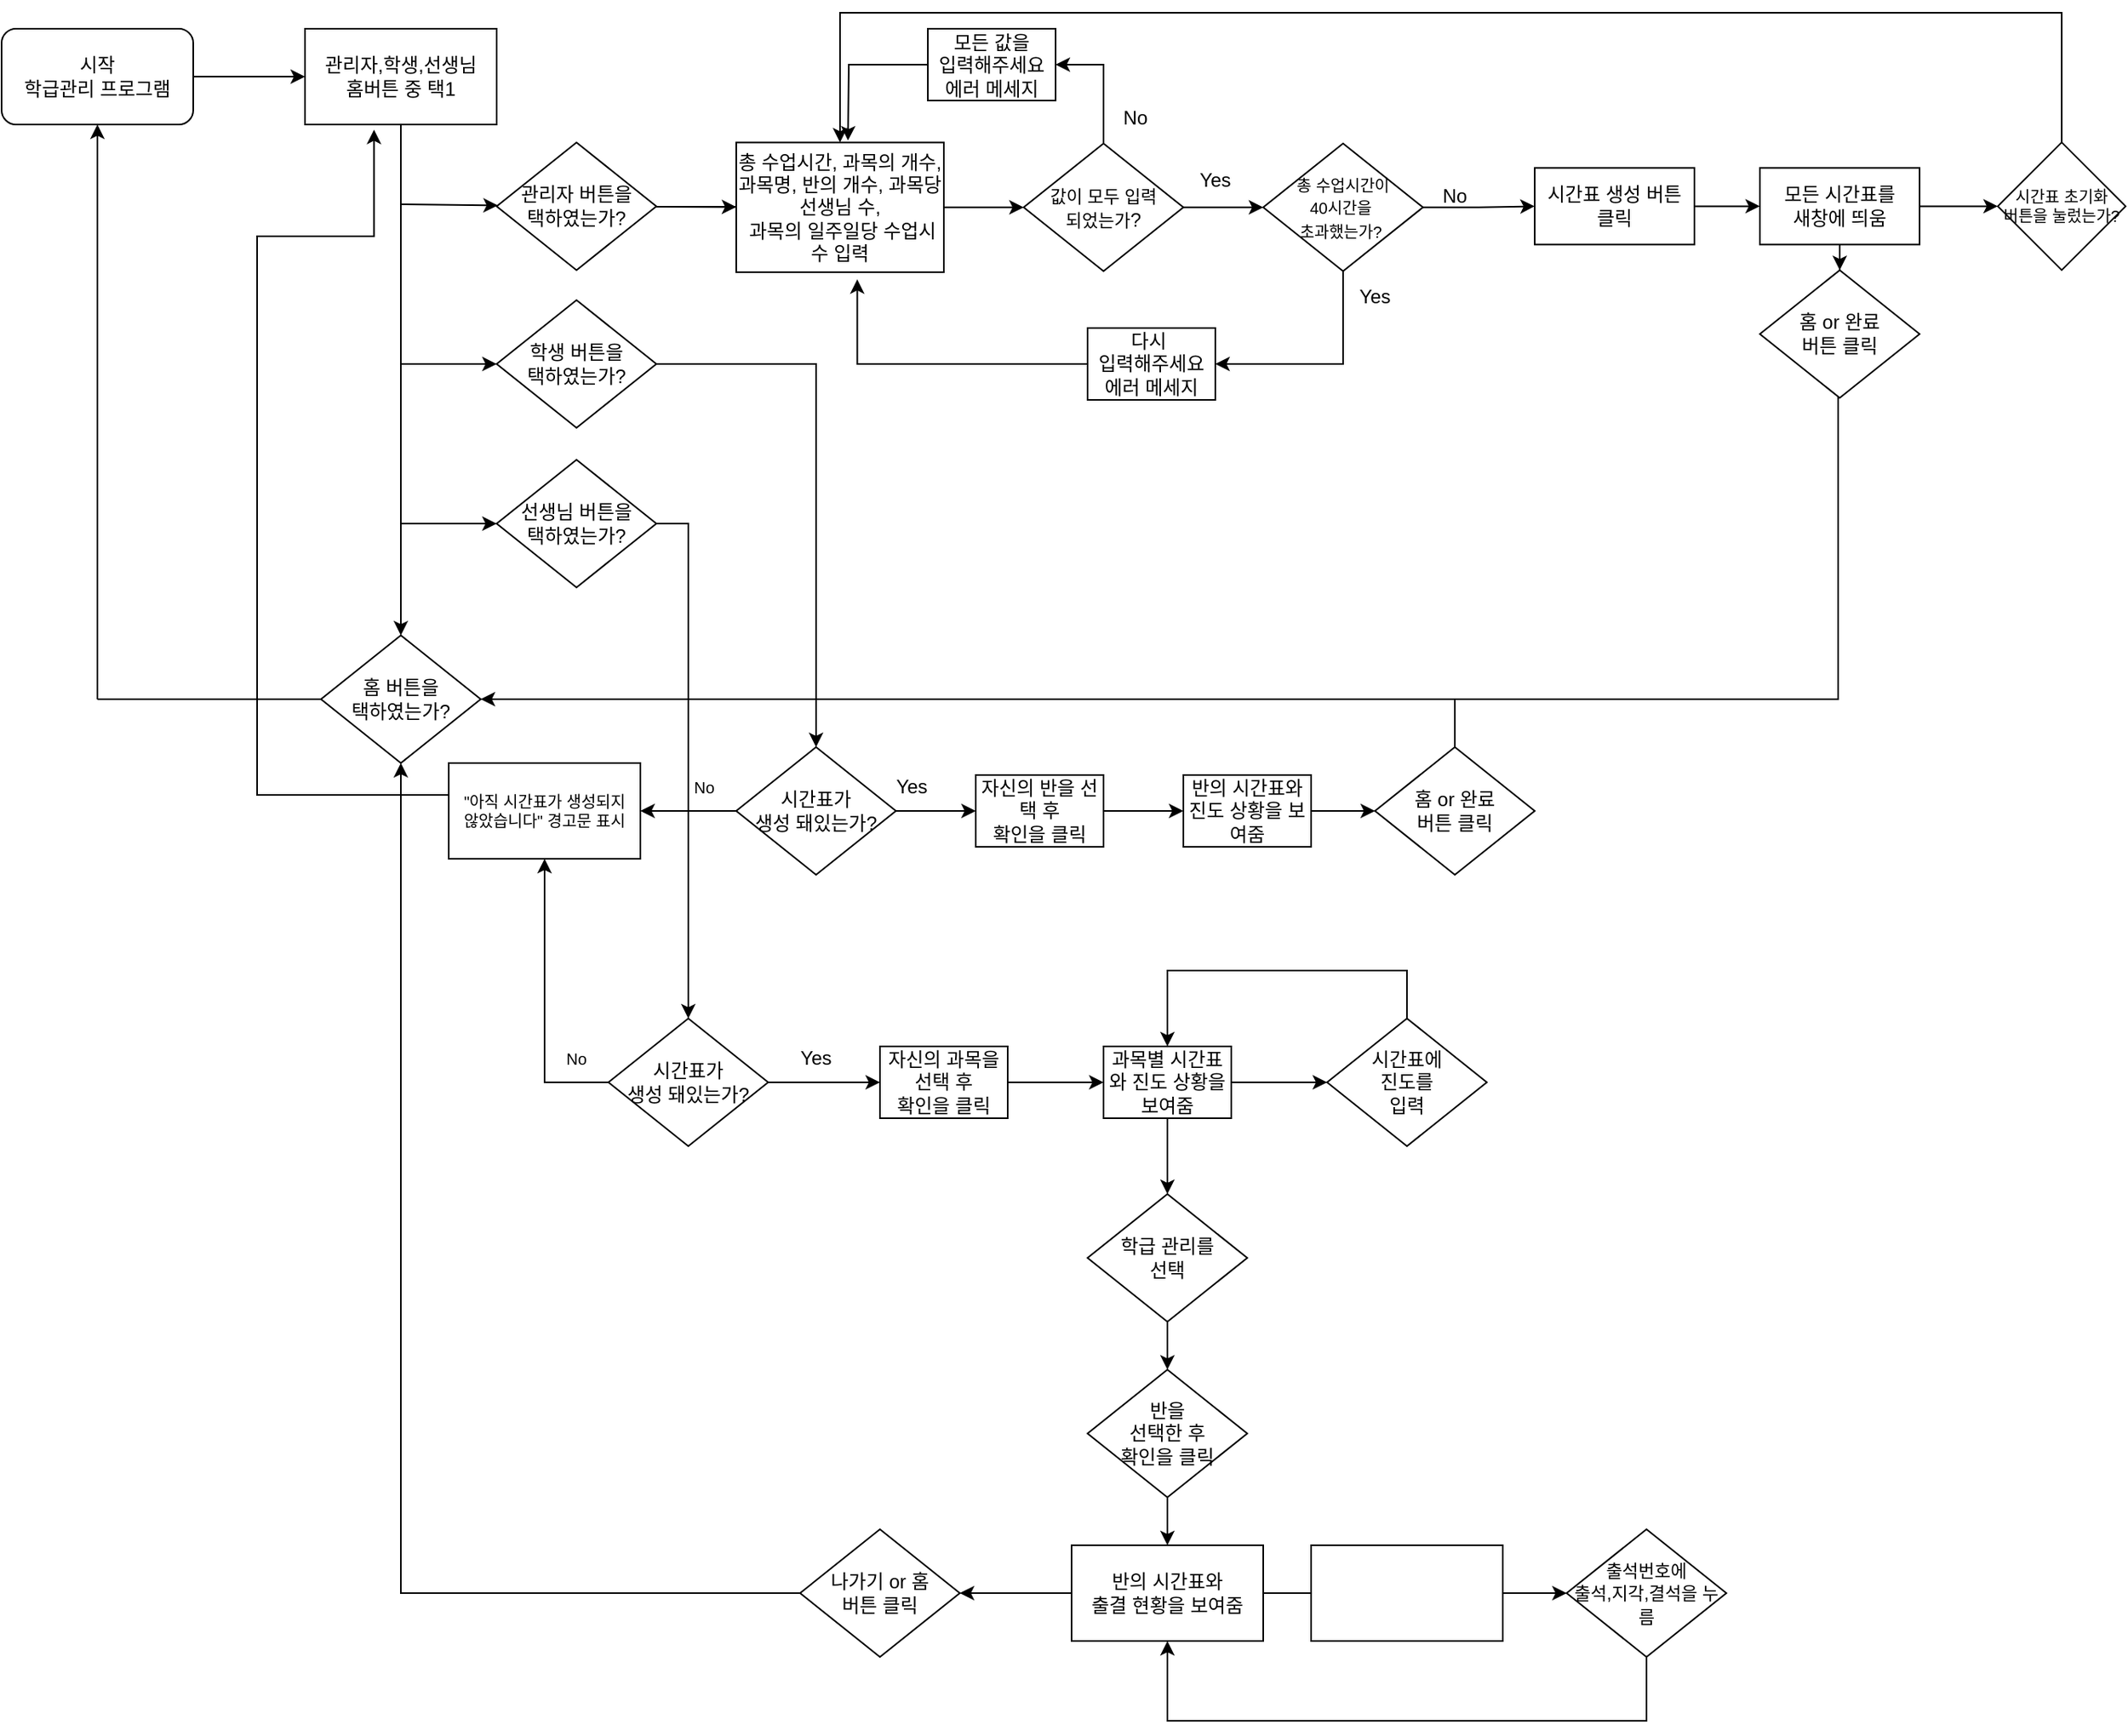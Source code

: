 <mxfile version="20.7.4" type="device"><diagram id="xkBSrEqYIKNFc7Y35ElM" name="페이지-1"><mxGraphModel dx="919" dy="1755" grid="1" gridSize="10" guides="1" tooltips="1" connect="1" arrows="1" fold="1" page="1" pageScale="1" pageWidth="827" pageHeight="1169" math="0" shadow="0"><root><mxCell id="0"/><mxCell id="1" parent="0"/><mxCell id="4I-Gm2JslyVbll3hO2fD-5" style="edgeStyle=orthogonalEdgeStyle;rounded=0;orthogonalLoop=1;jettySize=auto;html=1;" parent="1" source="4I-Gm2JslyVbll3hO2fD-3" target="4I-Gm2JslyVbll3hO2fD-6" edge="1"><mxGeometry relative="1" as="geometry"><mxPoint x="80" y="120" as="targetPoint"/></mxGeometry></mxCell><mxCell id="4I-Gm2JslyVbll3hO2fD-3" value="시작&lt;br&gt;학급관리 프로그램" style="rounded=1;whiteSpace=wrap;html=1;" parent="1" vertex="1"><mxGeometry x="20" y="10" width="120" height="60" as="geometry"/></mxCell><mxCell id="4I-Gm2JslyVbll3hO2fD-25" style="edgeStyle=none;rounded=0;orthogonalLoop=1;jettySize=auto;html=1;startArrow=none;startFill=0;endArrow=classic;endFill=1;" parent="1" source="4I-Gm2JslyVbll3hO2fD-6" target="4I-Gm2JslyVbll3hO2fD-17" edge="1"><mxGeometry relative="1" as="geometry"/></mxCell><mxCell id="4I-Gm2JslyVbll3hO2fD-6" value="관리자,학생,선생님&lt;br&gt;홈버튼 중 택1" style="rounded=0;whiteSpace=wrap;html=1;" parent="1" vertex="1"><mxGeometry x="210" y="10" width="120" height="60" as="geometry"/></mxCell><mxCell id="4I-Gm2JslyVbll3hO2fD-29" style="edgeStyle=none;rounded=0;orthogonalLoop=1;jettySize=auto;html=1;startArrow=none;startFill=0;endArrow=classic;endFill=1;" parent="1" source="4I-Gm2JslyVbll3hO2fD-32" edge="1"><mxGeometry relative="1" as="geometry"><mxPoint x="490" y="121.25" as="targetPoint"/></mxGeometry></mxCell><mxCell id="4I-Gm2JslyVbll3hO2fD-11" value="관리자 버튼을&lt;br&gt;택하였는가?" style="rhombus;whiteSpace=wrap;html=1;" parent="1" vertex="1"><mxGeometry x="330" y="81.25" width="100" height="80" as="geometry"/></mxCell><mxCell id="4I-Gm2JslyVbll3hO2fD-66" style="edgeStyle=orthogonalEdgeStyle;rounded=0;orthogonalLoop=1;jettySize=auto;html=1;fontSize=10;startArrow=none;startFill=0;endArrow=classic;endFill=1;" parent="1" source="4I-Gm2JslyVbll3hO2fD-14" target="4I-Gm2JslyVbll3hO2fD-68" edge="1"><mxGeometry relative="1" as="geometry"><mxPoint x="530" y="480" as="targetPoint"/><Array as="points"><mxPoint x="530" y="220"/></Array></mxGeometry></mxCell><mxCell id="4I-Gm2JslyVbll3hO2fD-14" value="학생 버튼을 &lt;br&gt;택하였는가?" style="rhombus;whiteSpace=wrap;html=1;" parent="1" vertex="1"><mxGeometry x="330" y="180" width="100" height="80" as="geometry"/></mxCell><mxCell id="4I-Gm2JslyVbll3hO2fD-89" style="edgeStyle=orthogonalEdgeStyle;rounded=0;orthogonalLoop=1;jettySize=auto;html=1;fontSize=12;startArrow=none;startFill=0;endArrow=classic;endFill=1;" parent="1" source="4I-Gm2JslyVbll3hO2fD-16" edge="1"><mxGeometry relative="1" as="geometry"><mxPoint x="450" y="630" as="targetPoint"/><Array as="points"><mxPoint x="450" y="320"/></Array></mxGeometry></mxCell><mxCell id="4I-Gm2JslyVbll3hO2fD-16" value="선생님 버튼을&lt;br&gt;택하였는가?" style="rhombus;whiteSpace=wrap;html=1;" parent="1" vertex="1"><mxGeometry x="330" y="280" width="100" height="80" as="geometry"/></mxCell><mxCell id="4I-Gm2JslyVbll3hO2fD-23" style="edgeStyle=none;rounded=0;orthogonalLoop=1;jettySize=auto;html=1;startArrow=none;startFill=0;endArrow=none;endFill=0;" parent="1" source="4I-Gm2JslyVbll3hO2fD-17" edge="1"><mxGeometry relative="1" as="geometry"><mxPoint x="80" y="430" as="targetPoint"/></mxGeometry></mxCell><mxCell id="4I-Gm2JslyVbll3hO2fD-17" value="홈 버튼을&lt;br&gt;택하였는가?" style="rhombus;whiteSpace=wrap;html=1;" parent="1" vertex="1"><mxGeometry x="220" y="390" width="100" height="80" as="geometry"/></mxCell><mxCell id="4I-Gm2JslyVbll3hO2fD-20" value="" style="endArrow=classic;html=1;rounded=0;entryX=0.5;entryY=1;entryDx=0;entryDy=0;" parent="1" target="4I-Gm2JslyVbll3hO2fD-3" edge="1"><mxGeometry width="50" height="50" relative="1" as="geometry"><mxPoint x="80" y="430" as="sourcePoint"/><mxPoint x="450" y="310" as="targetPoint"/></mxGeometry></mxCell><mxCell id="4I-Gm2JslyVbll3hO2fD-26" value="" style="endArrow=classic;html=1;rounded=0;" parent="1" target="4I-Gm2JslyVbll3hO2fD-11" edge="1"><mxGeometry width="50" height="50" relative="1" as="geometry"><mxPoint x="270" y="120" as="sourcePoint"/><mxPoint x="400" y="200" as="targetPoint"/></mxGeometry></mxCell><mxCell id="4I-Gm2JslyVbll3hO2fD-27" value="" style="endArrow=classic;html=1;rounded=0;entryX=0;entryY=0.5;entryDx=0;entryDy=0;" parent="1" target="4I-Gm2JslyVbll3hO2fD-14" edge="1"><mxGeometry width="50" height="50" relative="1" as="geometry"><mxPoint x="270" y="220" as="sourcePoint"/><mxPoint x="400" y="200" as="targetPoint"/></mxGeometry></mxCell><mxCell id="4I-Gm2JslyVbll3hO2fD-28" value="" style="endArrow=classic;html=1;rounded=0;entryX=0;entryY=0.5;entryDx=0;entryDy=0;" parent="1" target="4I-Gm2JslyVbll3hO2fD-16" edge="1"><mxGeometry width="50" height="50" relative="1" as="geometry"><mxPoint x="270" y="320" as="sourcePoint"/><mxPoint x="320" y="320" as="targetPoint"/></mxGeometry></mxCell><mxCell id="4I-Gm2JslyVbll3hO2fD-33" value="" style="edgeStyle=none;rounded=0;orthogonalLoop=1;jettySize=auto;html=1;startArrow=classic;startFill=1;endArrow=none;endFill=0;" parent="1" source="4I-Gm2JslyVbll3hO2fD-32" target="4I-Gm2JslyVbll3hO2fD-11" edge="1"><mxGeometry relative="1" as="geometry"/></mxCell><mxCell id="4I-Gm2JslyVbll3hO2fD-35" style="edgeStyle=none;rounded=0;orthogonalLoop=1;jettySize=auto;html=1;startArrow=none;startFill=0;endArrow=classic;endFill=1;" parent="1" source="4I-Gm2JslyVbll3hO2fD-32" target="4I-Gm2JslyVbll3hO2fD-36" edge="1"><mxGeometry relative="1" as="geometry"><mxPoint x="700" y="121.875" as="targetPoint"/></mxGeometry></mxCell><mxCell id="4I-Gm2JslyVbll3hO2fD-32" value="총 수업시간, 과목의 개수, 과목명, 반의 개수, 과목당 선생님 수,&lt;br&gt;&amp;nbsp;과목의 일주일당 수업시수 입력" style="rounded=0;whiteSpace=wrap;html=1;" parent="1" vertex="1"><mxGeometry x="480" y="81.25" width="130" height="81.25" as="geometry"/></mxCell><mxCell id="4I-Gm2JslyVbll3hO2fD-34" value="" style="edgeStyle=none;rounded=0;orthogonalLoop=1;jettySize=auto;html=1;startArrow=none;startFill=0;endArrow=none;endFill=1;" parent="1" source="4I-Gm2JslyVbll3hO2fD-11" target="4I-Gm2JslyVbll3hO2fD-32" edge="1"><mxGeometry relative="1" as="geometry"><mxPoint x="490" y="121.25" as="targetPoint"/><mxPoint x="430" y="121.25" as="sourcePoint"/></mxGeometry></mxCell><mxCell id="4I-Gm2JslyVbll3hO2fD-39" style="edgeStyle=orthogonalEdgeStyle;rounded=0;orthogonalLoop=1;jettySize=auto;html=1;startArrow=none;startFill=0;endArrow=classic;endFill=1;entryX=1;entryY=0.5;entryDx=0;entryDy=0;" parent="1" source="4I-Gm2JslyVbll3hO2fD-36" target="4I-Gm2JslyVbll3hO2fD-41" edge="1"><mxGeometry relative="1" as="geometry"><mxPoint x="640" y="40" as="targetPoint"/><Array as="points"><mxPoint x="710" y="33"/></Array></mxGeometry></mxCell><mxCell id="4I-Gm2JslyVbll3hO2fD-43" style="edgeStyle=orthogonalEdgeStyle;rounded=0;orthogonalLoop=1;jettySize=auto;html=1;startArrow=none;startFill=0;endArrow=classic;endFill=1;" parent="1" source="4I-Gm2JslyVbll3hO2fD-36" target="4I-Gm2JslyVbll3hO2fD-44" edge="1"><mxGeometry relative="1" as="geometry"><mxPoint x="830" y="121.875" as="targetPoint"/></mxGeometry></mxCell><mxCell id="4I-Gm2JslyVbll3hO2fD-36" value="&lt;font style=&quot;font-size: 11px;&quot;&gt;값이 모두 입력 &lt;br&gt;되었는가&lt;/font&gt;?" style="rhombus;whiteSpace=wrap;html=1;" parent="1" vertex="1"><mxGeometry x="660" y="81.875" width="100" height="80" as="geometry"/></mxCell><mxCell id="4I-Gm2JslyVbll3hO2fD-40" value="No" style="text;html=1;strokeColor=none;fillColor=none;align=center;verticalAlign=middle;whiteSpace=wrap;rounded=0;" parent="1" vertex="1"><mxGeometry x="700" y="51.25" width="60" height="30" as="geometry"/></mxCell><mxCell id="4I-Gm2JslyVbll3hO2fD-42" style="edgeStyle=orthogonalEdgeStyle;rounded=0;orthogonalLoop=1;jettySize=auto;html=1;startArrow=none;startFill=0;endArrow=classic;endFill=1;" parent="1" source="4I-Gm2JslyVbll3hO2fD-41" edge="1"><mxGeometry relative="1" as="geometry"><mxPoint x="550" y="80" as="targetPoint"/></mxGeometry></mxCell><mxCell id="4I-Gm2JslyVbll3hO2fD-41" value="모든 값을 &lt;br&gt;입력해주세요&lt;br&gt;에러 메세지" style="rounded=0;whiteSpace=wrap;html=1;" parent="1" vertex="1"><mxGeometry x="600" y="10" width="80" height="45" as="geometry"/></mxCell><mxCell id="4I-Gm2JslyVbll3hO2fD-46" style="edgeStyle=orthogonalEdgeStyle;rounded=0;orthogonalLoop=1;jettySize=auto;html=1;fontSize=11;startArrow=none;startFill=0;endArrow=classic;endFill=1;" parent="1" source="4I-Gm2JslyVbll3hO2fD-44" target="4I-Gm2JslyVbll3hO2fD-47" edge="1"><mxGeometry relative="1" as="geometry"><mxPoint x="740" y="220" as="targetPoint"/><Array as="points"><mxPoint x="860" y="220"/></Array></mxGeometry></mxCell><mxCell id="4I-Gm2JslyVbll3hO2fD-52" style="edgeStyle=orthogonalEdgeStyle;rounded=0;orthogonalLoop=1;jettySize=auto;html=1;fontSize=12;startArrow=none;startFill=0;endArrow=classic;endFill=1;" parent="1" source="4I-Gm2JslyVbll3hO2fD-44" target="4I-Gm2JslyVbll3hO2fD-54" edge="1"><mxGeometry relative="1" as="geometry"><mxPoint x="990" y="122" as="targetPoint"/></mxGeometry></mxCell><mxCell id="4I-Gm2JslyVbll3hO2fD-44" value="&lt;font style=&quot;font-size: 10px;&quot;&gt;총 수업시간이&lt;br&gt;40시간을&amp;nbsp;&lt;br&gt;초과했는가?&amp;nbsp;&lt;/font&gt;" style="rhombus;whiteSpace=wrap;html=1;aspect=fixed;" parent="1" vertex="1"><mxGeometry x="810" y="81.875" width="100" height="80" as="geometry"/></mxCell><mxCell id="4I-Gm2JslyVbll3hO2fD-45" value="Yes" style="text;html=1;strokeColor=none;fillColor=none;align=center;verticalAlign=middle;whiteSpace=wrap;rounded=0;" parent="1" vertex="1"><mxGeometry x="750" y="90" width="60" height="30" as="geometry"/></mxCell><mxCell id="4I-Gm2JslyVbll3hO2fD-50" style="edgeStyle=orthogonalEdgeStyle;rounded=0;orthogonalLoop=1;jettySize=auto;html=1;entryX=0.583;entryY=1.055;entryDx=0;entryDy=0;entryPerimeter=0;fontSize=12;startArrow=none;startFill=0;endArrow=classic;endFill=1;" parent="1" source="4I-Gm2JslyVbll3hO2fD-47" target="4I-Gm2JslyVbll3hO2fD-32" edge="1"><mxGeometry relative="1" as="geometry"/></mxCell><mxCell id="4I-Gm2JslyVbll3hO2fD-47" value="&lt;font style=&quot;font-size: 12px;&quot;&gt;다시&amp;nbsp;&lt;br&gt;&lt;font style=&quot;font-size: 12px;&quot;&gt;입력해주세요&lt;br&gt;&lt;/font&gt;에러 메세지&lt;/font&gt;" style="rounded=0;whiteSpace=wrap;html=1;fontSize=11;" parent="1" vertex="1"><mxGeometry x="700" y="197.5" width="80" height="45" as="geometry"/></mxCell><mxCell id="4I-Gm2JslyVbll3hO2fD-51" value="Yes" style="text;html=1;strokeColor=none;fillColor=none;align=center;verticalAlign=middle;whiteSpace=wrap;rounded=0;fontSize=12;" parent="1" vertex="1"><mxGeometry x="850" y="162.5" width="60" height="30" as="geometry"/></mxCell><mxCell id="4I-Gm2JslyVbll3hO2fD-53" value="No" style="text;html=1;strokeColor=none;fillColor=none;align=center;verticalAlign=middle;whiteSpace=wrap;rounded=0;fontSize=12;" parent="1" vertex="1"><mxGeometry x="900" y="100" width="60" height="30" as="geometry"/></mxCell><mxCell id="4I-Gm2JslyVbll3hO2fD-55" style="edgeStyle=orthogonalEdgeStyle;rounded=0;orthogonalLoop=1;jettySize=auto;html=1;fontSize=12;startArrow=none;startFill=0;endArrow=classic;endFill=1;" parent="1" source="4I-Gm2JslyVbll3hO2fD-54" target="4I-Gm2JslyVbll3hO2fD-56" edge="1"><mxGeometry relative="1" as="geometry"><mxPoint x="1160" y="121.25" as="targetPoint"/></mxGeometry></mxCell><mxCell id="4I-Gm2JslyVbll3hO2fD-54" value="시간표 생성 버튼 클릭" style="rounded=0;whiteSpace=wrap;html=1;fontSize=12;" parent="1" vertex="1"><mxGeometry x="980" y="97.19" width="100" height="48" as="geometry"/></mxCell><mxCell id="4I-Gm2JslyVbll3hO2fD-57" style="edgeStyle=orthogonalEdgeStyle;rounded=0;orthogonalLoop=1;jettySize=auto;html=1;fontSize=12;startArrow=none;startFill=0;endArrow=classic;endFill=1;" parent="1" source="4I-Gm2JslyVbll3hO2fD-56" target="4I-Gm2JslyVbll3hO2fD-58" edge="1"><mxGeometry relative="1" as="geometry"><mxPoint x="1280" y="121.19" as="targetPoint"/></mxGeometry></mxCell><mxCell id="4I-Gm2JslyVbll3hO2fD-60" style="edgeStyle=orthogonalEdgeStyle;rounded=0;orthogonalLoop=1;jettySize=auto;html=1;fontSize=10;startArrow=none;startFill=0;endArrow=classic;endFill=1;" parent="1" source="4I-Gm2JslyVbll3hO2fD-56" target="4I-Gm2JslyVbll3hO2fD-61" edge="1"><mxGeometry relative="1" as="geometry"><mxPoint x="1280" y="121.19" as="targetPoint"/></mxGeometry></mxCell><mxCell id="4I-Gm2JslyVbll3hO2fD-56" value="모든 시간표를&lt;br&gt;새창에 띄움" style="rounded=0;whiteSpace=wrap;html=1;fontSize=12;" parent="1" vertex="1"><mxGeometry x="1121" y="97.19" width="100" height="48" as="geometry"/></mxCell><mxCell id="4I-Gm2JslyVbll3hO2fD-59" style="edgeStyle=orthogonalEdgeStyle;rounded=0;orthogonalLoop=1;jettySize=auto;html=1;fontSize=10;startArrow=none;startFill=0;endArrow=classic;endFill=1;" parent="1" source="4I-Gm2JslyVbll3hO2fD-58" target="4I-Gm2JslyVbll3hO2fD-17" edge="1"><mxGeometry relative="1" as="geometry"><Array as="points"><mxPoint x="1170" y="430"/></Array></mxGeometry></mxCell><mxCell id="4I-Gm2JslyVbll3hO2fD-58" value="&lt;font style=&quot;font-size: 12px;&quot;&gt;홈 or 완료&lt;br&gt;버튼 클릭&lt;/font&gt;" style="rhombus;whiteSpace=wrap;html=1;fontSize=12;" parent="1" vertex="1"><mxGeometry x="1121" y="161.25" width="100" height="80" as="geometry"/></mxCell><mxCell id="4I-Gm2JslyVbll3hO2fD-62" style="edgeStyle=orthogonalEdgeStyle;rounded=0;orthogonalLoop=1;jettySize=auto;html=1;entryX=0.5;entryY=0;entryDx=0;entryDy=0;fontSize=10;startArrow=none;startFill=0;endArrow=classic;endFill=1;" parent="1" source="4I-Gm2JslyVbll3hO2fD-61" target="4I-Gm2JslyVbll3hO2fD-32" edge="1"><mxGeometry relative="1" as="geometry"><Array as="points"><mxPoint x="1310"/><mxPoint x="545"/></Array></mxGeometry></mxCell><mxCell id="4I-Gm2JslyVbll3hO2fD-61" value="시간표 초기화&lt;br&gt;버튼을 눌렀는가?" style="rhombus;whiteSpace=wrap;html=1;fontSize=10;aspect=fixed;" parent="1" vertex="1"><mxGeometry x="1270" y="81.19" width="80" height="80" as="geometry"/></mxCell><mxCell id="4I-Gm2JslyVbll3hO2fD-70" style="edgeStyle=orthogonalEdgeStyle;rounded=0;orthogonalLoop=1;jettySize=auto;html=1;fontSize=10;startArrow=none;startFill=0;endArrow=classic;endFill=1;" parent="1" source="4I-Gm2JslyVbll3hO2fD-68" edge="1"><mxGeometry relative="1" as="geometry"><mxPoint x="420" y="500" as="targetPoint"/></mxGeometry></mxCell><mxCell id="4I-Gm2JslyVbll3hO2fD-77" style="edgeStyle=orthogonalEdgeStyle;rounded=0;orthogonalLoop=1;jettySize=auto;html=1;fontSize=10;startArrow=none;startFill=0;endArrow=classic;endFill=1;" parent="1" source="4I-Gm2JslyVbll3hO2fD-68" target="4I-Gm2JslyVbll3hO2fD-78" edge="1"><mxGeometry relative="1" as="geometry"><mxPoint x="630" y="500" as="targetPoint"/></mxGeometry></mxCell><mxCell id="4I-Gm2JslyVbll3hO2fD-68" value="&lt;font style=&quot;font-size: 12px;&quot;&gt;시간표가&lt;br&gt;생성 돼있는가?&lt;/font&gt;" style="rhombus;whiteSpace=wrap;html=1;fontSize=10;aspect=fixed;" parent="1" vertex="1"><mxGeometry x="480" y="460" width="100" height="80" as="geometry"/></mxCell><mxCell id="4I-Gm2JslyVbll3hO2fD-72" value="No" style="text;html=1;strokeColor=none;fillColor=none;align=center;verticalAlign=middle;whiteSpace=wrap;rounded=0;fontSize=10;" parent="1" vertex="1"><mxGeometry x="430" y="470" width="60" height="30" as="geometry"/></mxCell><mxCell id="4I-Gm2JslyVbll3hO2fD-76" style="edgeStyle=orthogonalEdgeStyle;rounded=0;orthogonalLoop=1;jettySize=auto;html=1;entryX=0.36;entryY=1.054;entryDx=0;entryDy=0;entryPerimeter=0;fontSize=10;startArrow=none;startFill=0;endArrow=classic;endFill=1;" parent="1" source="4I-Gm2JslyVbll3hO2fD-74" target="4I-Gm2JslyVbll3hO2fD-6" edge="1"><mxGeometry relative="1" as="geometry"><Array as="points"><mxPoint x="180" y="490"/><mxPoint x="180" y="140"/><mxPoint x="253" y="140"/></Array></mxGeometry></mxCell><mxCell id="4I-Gm2JslyVbll3hO2fD-74" value="&lt;font style=&quot;font-size: 10px;&quot;&gt;&quot;아직 시간표가 생성되지&lt;br&gt;않았습니다&quot; 경고문 표시&lt;/font&gt;" style="rounded=0;whiteSpace=wrap;html=1;fontSize=10;" parent="1" vertex="1"><mxGeometry x="300" y="470" width="120" height="60" as="geometry"/></mxCell><mxCell id="4I-Gm2JslyVbll3hO2fD-79" style="edgeStyle=orthogonalEdgeStyle;rounded=0;orthogonalLoop=1;jettySize=auto;html=1;fontSize=12;startArrow=none;startFill=0;endArrow=classic;endFill=1;" parent="1" source="4I-Gm2JslyVbll3hO2fD-78" target="4I-Gm2JslyVbll3hO2fD-80" edge="1"><mxGeometry relative="1" as="geometry"><mxPoint x="760" y="500" as="targetPoint"/></mxGeometry></mxCell><mxCell id="4I-Gm2JslyVbll3hO2fD-78" value="&lt;font style=&quot;font-size: 12px;&quot;&gt;자신의 반을 선택 후 &lt;br&gt;확인을 클릭&lt;/font&gt;" style="rounded=0;whiteSpace=wrap;html=1;fontSize=10;" parent="1" vertex="1"><mxGeometry x="630" y="477.5" width="80" height="45" as="geometry"/></mxCell><mxCell id="4I-Gm2JslyVbll3hO2fD-83" style="edgeStyle=orthogonalEdgeStyle;rounded=0;orthogonalLoop=1;jettySize=auto;html=1;entryX=0;entryY=0.5;entryDx=0;entryDy=0;fontSize=12;startArrow=none;startFill=0;endArrow=classic;endFill=1;" parent="1" source="4I-Gm2JslyVbll3hO2fD-80" target="4I-Gm2JslyVbll3hO2fD-82" edge="1"><mxGeometry relative="1" as="geometry"/></mxCell><mxCell id="4I-Gm2JslyVbll3hO2fD-80" value="반의 시간표와 진도 상황을 보여줌" style="rounded=0;whiteSpace=wrap;html=1;fontSize=12;" parent="1" vertex="1"><mxGeometry x="760" y="477.5" width="80" height="45" as="geometry"/></mxCell><mxCell id="4I-Gm2JslyVbll3hO2fD-85" style="edgeStyle=orthogonalEdgeStyle;rounded=0;orthogonalLoop=1;jettySize=auto;html=1;fontSize=12;startArrow=none;startFill=0;endArrow=none;endFill=0;" parent="1" source="4I-Gm2JslyVbll3hO2fD-82" edge="1"><mxGeometry relative="1" as="geometry"><mxPoint x="930" y="430" as="targetPoint"/></mxGeometry></mxCell><mxCell id="4I-Gm2JslyVbll3hO2fD-82" value="&lt;font style=&quot;font-size: 12px;&quot;&gt;홈 or 완료&lt;br&gt;버튼 클릭&lt;/font&gt;" style="rhombus;whiteSpace=wrap;html=1;fontSize=12;" parent="1" vertex="1"><mxGeometry x="880" y="460.0" width="100" height="80" as="geometry"/></mxCell><mxCell id="4I-Gm2JslyVbll3hO2fD-90" style="edgeStyle=orthogonalEdgeStyle;rounded=0;orthogonalLoop=1;jettySize=auto;html=1;entryX=0.5;entryY=1;entryDx=0;entryDy=0;fontSize=12;startArrow=none;startFill=0;endArrow=classic;endFill=1;" parent="1" source="4I-Gm2JslyVbll3hO2fD-88" target="4I-Gm2JslyVbll3hO2fD-74" edge="1"><mxGeometry relative="1" as="geometry"><Array as="points"><mxPoint x="360" y="670"/></Array></mxGeometry></mxCell><mxCell id="4I-Gm2JslyVbll3hO2fD-93" style="edgeStyle=orthogonalEdgeStyle;rounded=0;orthogonalLoop=1;jettySize=auto;html=1;fontSize=12;startArrow=none;startFill=0;endArrow=classic;endFill=1;entryX=0;entryY=0.5;entryDx=0;entryDy=0;" parent="1" source="4I-Gm2JslyVbll3hO2fD-88" target="4I-Gm2JslyVbll3hO2fD-95" edge="1"><mxGeometry relative="1" as="geometry"><mxPoint x="580" y="670" as="targetPoint"/></mxGeometry></mxCell><mxCell id="4I-Gm2JslyVbll3hO2fD-88" value="&lt;font style=&quot;font-size: 12px;&quot;&gt;시간표가&lt;br&gt;생성 돼있는가?&lt;/font&gt;" style="rhombus;whiteSpace=wrap;html=1;fontSize=10;aspect=fixed;" parent="1" vertex="1"><mxGeometry x="400" y="630" width="100" height="80" as="geometry"/></mxCell><mxCell id="4I-Gm2JslyVbll3hO2fD-91" value="No" style="text;html=1;strokeColor=none;fillColor=none;align=center;verticalAlign=middle;whiteSpace=wrap;rounded=0;fontSize=10;" parent="1" vertex="1"><mxGeometry x="350" y="640" width="60" height="30" as="geometry"/></mxCell><mxCell id="4I-Gm2JslyVbll3hO2fD-92" value="Yes" style="text;html=1;strokeColor=none;fillColor=none;align=center;verticalAlign=middle;whiteSpace=wrap;rounded=0;fontSize=12;" parent="1" vertex="1"><mxGeometry x="560" y="470" width="60" height="30" as="geometry"/></mxCell><mxCell id="4I-Gm2JslyVbll3hO2fD-97" style="edgeStyle=orthogonalEdgeStyle;rounded=0;orthogonalLoop=1;jettySize=auto;html=1;fontSize=12;startArrow=none;startFill=0;endArrow=classic;endFill=1;entryX=0;entryY=0.5;entryDx=0;entryDy=0;" parent="1" source="4I-Gm2JslyVbll3hO2fD-95" target="4I-Gm2JslyVbll3hO2fD-98" edge="1"><mxGeometry relative="1" as="geometry"><mxPoint x="740" y="670" as="targetPoint"/></mxGeometry></mxCell><mxCell id="4I-Gm2JslyVbll3hO2fD-95" value="&lt;font style=&quot;font-size: 12px;&quot;&gt;자신의 과목을 선택 후 &lt;br&gt;확인을 클릭&lt;/font&gt;" style="rounded=0;whiteSpace=wrap;html=1;fontSize=10;" parent="1" vertex="1"><mxGeometry x="570" y="647.5" width="80" height="45" as="geometry"/></mxCell><mxCell id="4I-Gm2JslyVbll3hO2fD-96" value="Yes" style="text;html=1;strokeColor=none;fillColor=none;align=center;verticalAlign=middle;whiteSpace=wrap;rounded=0;fontSize=12;" parent="1" vertex="1"><mxGeometry x="500" y="640" width="60" height="30" as="geometry"/></mxCell><mxCell id="4I-Gm2JslyVbll3hO2fD-99" style="edgeStyle=orthogonalEdgeStyle;rounded=0;orthogonalLoop=1;jettySize=auto;html=1;fontSize=12;startArrow=none;startFill=0;endArrow=classic;endFill=1;entryX=0;entryY=0.5;entryDx=0;entryDy=0;" parent="1" source="4I-Gm2JslyVbll3hO2fD-98" target="4I-Gm2JslyVbll3hO2fD-101" edge="1"><mxGeometry relative="1" as="geometry"><mxPoint x="850" y="670" as="targetPoint"/></mxGeometry></mxCell><mxCell id="4I-Gm2JslyVbll3hO2fD-104" style="edgeStyle=orthogonalEdgeStyle;rounded=0;orthogonalLoop=1;jettySize=auto;html=1;fontSize=12;startArrow=none;startFill=0;endArrow=classic;endFill=1;" parent="1" source="4I-Gm2JslyVbll3hO2fD-98" target="4I-Gm2JslyVbll3hO2fD-105" edge="1"><mxGeometry relative="1" as="geometry"><mxPoint x="750" y="750" as="targetPoint"/></mxGeometry></mxCell><mxCell id="4I-Gm2JslyVbll3hO2fD-98" value="과목별 시간표와 진도 상황을 보여줌" style="rounded=0;whiteSpace=wrap;html=1;fontSize=12;" parent="1" vertex="1"><mxGeometry x="710" y="647.5" width="80" height="45" as="geometry"/></mxCell><mxCell id="4I-Gm2JslyVbll3hO2fD-103" style="edgeStyle=orthogonalEdgeStyle;rounded=0;orthogonalLoop=1;jettySize=auto;html=1;entryX=0.5;entryY=0;entryDx=0;entryDy=0;fontSize=12;startArrow=none;startFill=0;endArrow=classic;endFill=1;" parent="1" source="4I-Gm2JslyVbll3hO2fD-101" target="4I-Gm2JslyVbll3hO2fD-98" edge="1"><mxGeometry relative="1" as="geometry"><Array as="points"><mxPoint x="900" y="600"/><mxPoint x="750" y="600"/></Array></mxGeometry></mxCell><mxCell id="4I-Gm2JslyVbll3hO2fD-101" value="시간표에 &lt;br&gt;진도를&lt;br&gt;입력" style="rhombus;whiteSpace=wrap;html=1;fontSize=12;" parent="1" vertex="1"><mxGeometry x="850" y="630" width="100" height="80" as="geometry"/></mxCell><mxCell id="4I-Gm2JslyVbll3hO2fD-106" style="edgeStyle=orthogonalEdgeStyle;rounded=0;orthogonalLoop=1;jettySize=auto;html=1;fontSize=12;startArrow=none;startFill=0;endArrow=classic;endFill=1;" parent="1" source="4I-Gm2JslyVbll3hO2fD-105" target="4I-Gm2JslyVbll3hO2fD-107" edge="1"><mxGeometry relative="1" as="geometry"><mxPoint x="750" y="880" as="targetPoint"/></mxGeometry></mxCell><mxCell id="4I-Gm2JslyVbll3hO2fD-105" value="학급 관리를&lt;br&gt;선택" style="rhombus;whiteSpace=wrap;html=1;fontSize=12;" parent="1" vertex="1"><mxGeometry x="700" y="740" width="100" height="80" as="geometry"/></mxCell><mxCell id="4I-Gm2JslyVbll3hO2fD-108" style="edgeStyle=orthogonalEdgeStyle;rounded=0;orthogonalLoop=1;jettySize=auto;html=1;fontSize=12;startArrow=none;startFill=0;endArrow=classic;endFill=1;" parent="1" source="4I-Gm2JslyVbll3hO2fD-107" target="4I-Gm2JslyVbll3hO2fD-109" edge="1"><mxGeometry relative="1" as="geometry"><mxPoint x="750" y="990" as="targetPoint"/></mxGeometry></mxCell><mxCell id="4I-Gm2JslyVbll3hO2fD-107" value="반을 &lt;br&gt;선택한 후&lt;br&gt;확인을 클릭" style="rhombus;whiteSpace=wrap;html=1;fontSize=12;" parent="1" vertex="1"><mxGeometry x="700" y="850" width="100" height="80" as="geometry"/></mxCell><mxCell id="4I-Gm2JslyVbll3hO2fD-110" style="edgeStyle=orthogonalEdgeStyle;rounded=0;orthogonalLoop=1;jettySize=auto;html=1;fontSize=12;startArrow=none;startFill=0;endArrow=classic;endFill=1;" parent="1" source="L7FtsKy_c0zIlDTp4RS6-1" target="4I-Gm2JslyVbll3hO2fD-114" edge="1"><mxGeometry relative="1" as="geometry"><mxPoint x="600" y="990" as="targetPoint"/><mxPoint x="920" y="990" as="sourcePoint"/></mxGeometry></mxCell><mxCell id="4I-Gm2JslyVbll3hO2fD-117" style="edgeStyle=orthogonalEdgeStyle;rounded=0;orthogonalLoop=1;jettySize=auto;html=1;fontSize=11;startArrow=none;startFill=0;endArrow=classic;endFill=1;" parent="1" source="4I-Gm2JslyVbll3hO2fD-109" target="4I-Gm2JslyVbll3hO2fD-118" edge="1"><mxGeometry relative="1" as="geometry"><mxPoint x="580" y="990" as="targetPoint"/></mxGeometry></mxCell><mxCell id="4I-Gm2JslyVbll3hO2fD-109" value="반의 시간표와&lt;br&gt;출결 현황을 보여줌" style="rounded=0;whiteSpace=wrap;html=1;fontSize=12;" parent="1" vertex="1"><mxGeometry x="690" y="960" width="120" height="60" as="geometry"/></mxCell><mxCell id="4I-Gm2JslyVbll3hO2fD-113" style="edgeStyle=orthogonalEdgeStyle;rounded=0;orthogonalLoop=1;jettySize=auto;html=1;fontSize=12;startArrow=none;startFill=0;endArrow=classic;endFill=1;exitX=0.5;exitY=1;exitDx=0;exitDy=0;entryX=0.5;entryY=1;entryDx=0;entryDy=0;" parent="1" source="4I-Gm2JslyVbll3hO2fD-114" target="4I-Gm2JslyVbll3hO2fD-109" edge="1"><mxGeometry relative="1" as="geometry"><mxPoint x="540" y="1020" as="sourcePoint"/><mxPoint x="750" y="1030" as="targetPoint"/><Array as="points"><mxPoint x="1050" y="1070"/><mxPoint x="750" y="1070"/></Array></mxGeometry></mxCell><mxCell id="4I-Gm2JslyVbll3hO2fD-114" value="&lt;font style=&quot;font-size: 11px;&quot;&gt;출석번호에&lt;br style=&quot;border-color: var(--border-color);&quot;&gt;출석,지각,결석을 누름&lt;/font&gt;" style="rhombus;whiteSpace=wrap;html=1;fontSize=12;" parent="1" vertex="1"><mxGeometry x="1000" y="950" width="100" height="80" as="geometry"/></mxCell><mxCell id="4I-Gm2JslyVbll3hO2fD-120" style="edgeStyle=orthogonalEdgeStyle;rounded=0;orthogonalLoop=1;jettySize=auto;html=1;entryX=0.5;entryY=1;entryDx=0;entryDy=0;fontSize=12;startArrow=none;startFill=0;endArrow=classic;endFill=1;" parent="1" source="4I-Gm2JslyVbll3hO2fD-118" target="4I-Gm2JslyVbll3hO2fD-17" edge="1"><mxGeometry relative="1" as="geometry"/></mxCell><mxCell id="4I-Gm2JslyVbll3hO2fD-118" value="&lt;font style=&quot;font-size: 12px;&quot;&gt;나가기 or 홈&lt;br&gt;버튼 클릭&lt;/font&gt;" style="rhombus;whiteSpace=wrap;html=1;fontSize=11;" parent="1" vertex="1"><mxGeometry x="520" y="950" width="100" height="80" as="geometry"/></mxCell><mxCell id="Qf3S-09pfj6YdDBG23Wd-2" value="" style="edgeStyle=orthogonalEdgeStyle;rounded=0;orthogonalLoop=1;jettySize=auto;html=1;fontSize=12;startArrow=none;startFill=0;endArrow=none;endFill=1;" parent="1" source="4I-Gm2JslyVbll3hO2fD-109" edge="1"><mxGeometry relative="1" as="geometry"><mxPoint x="840" y="990" as="targetPoint"/><mxPoint x="810" y="990" as="sourcePoint"/></mxGeometry></mxCell><mxCell id="L7FtsKy_c0zIlDTp4RS6-1" value="" style="rounded=0;whiteSpace=wrap;html=1;" vertex="1" parent="1"><mxGeometry x="840" y="960" width="120" height="60" as="geometry"/></mxCell></root></mxGraphModel></diagram></mxfile>